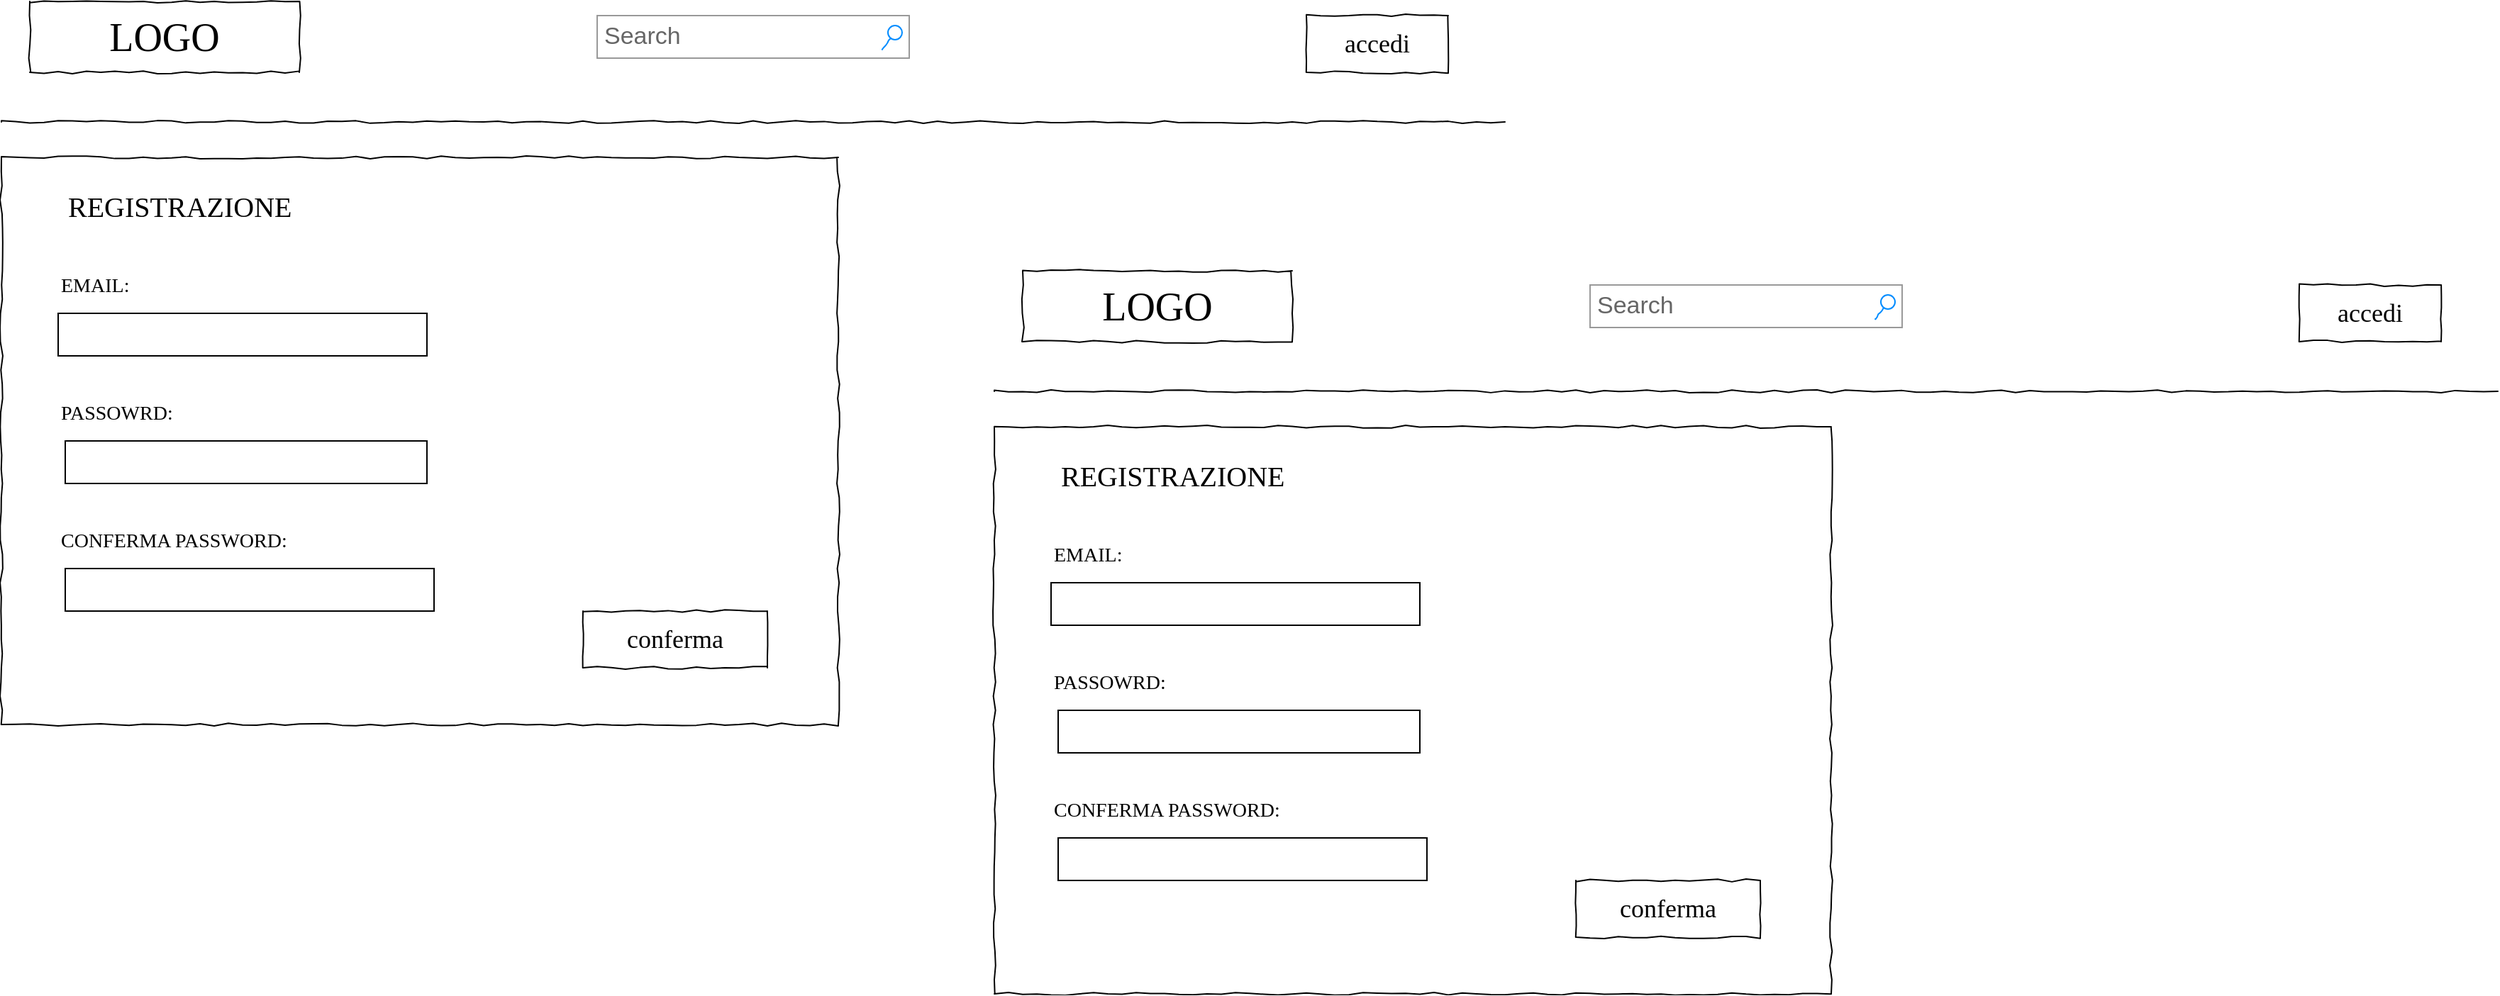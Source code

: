 <mxfile version="15.9.4" type="device"><diagram name="Page-1" id="03018318-947c-dd8e-b7a3-06fadd420f32"><mxGraphModel dx="1563" dy="659" grid="1" gridSize="10" guides="1" tooltips="1" connect="1" arrows="1" fold="1" page="1" pageScale="1" pageWidth="1100" pageHeight="850" background="#ffffff" math="0" shadow="0"><root><mxCell id="0"/><mxCell id="1" parent="0"/><mxCell id="677b7b8949515195-2" value="LOGO" style="whiteSpace=wrap;html=1;rounded=0;shadow=0;labelBackgroundColor=none;strokeWidth=1;fontFamily=Verdana;fontSize=28;align=center;comic=1;" parent="1" vertex="1"><mxGeometry x="40" y="60" width="190" height="50" as="geometry"/></mxCell><mxCell id="677b7b8949515195-8" value="" style="whiteSpace=wrap;html=1;rounded=0;shadow=0;labelBackgroundColor=none;strokeWidth=1;fillColor=none;fontFamily=Verdana;fontSize=12;align=center;comic=1;" parent="1" vertex="1"><mxGeometry x="20" y="170" width="590" height="400" as="geometry"/></mxCell><mxCell id="677b7b8949515195-9" value="" style="line;strokeWidth=1;html=1;rounded=0;shadow=0;labelBackgroundColor=none;fillColor=none;fontFamily=Verdana;fontSize=14;fontColor=#000000;align=center;comic=1;" parent="1" vertex="1"><mxGeometry x="20" y="140" width="1060" height="10" as="geometry"/></mxCell><mxCell id="677b7b8949515195-30" value="REGISTRAZIONE" style="text;html=1;points=[];align=left;verticalAlign=top;spacingTop=-4;fontSize=20;fontFamily=Verdana" parent="1" vertex="1"><mxGeometry x="65" y="190" width="120" height="30" as="geometry"/></mxCell><mxCell id="677b7b8949515195-31" value="PASSOWRD:" style="text;html=1;points=[];align=left;verticalAlign=top;spacingTop=-4;fontSize=14;fontFamily=Verdana" parent="1" vertex="1"><mxGeometry x="60" y="340" width="170" height="20" as="geometry"/></mxCell><mxCell id="677b7b8949515195-33" value="CONFERMA PASSWORD:" style="text;html=1;points=[];align=left;verticalAlign=top;spacingTop=-4;fontSize=14;fontFamily=Verdana" parent="1" vertex="1"><mxGeometry x="60" y="430" width="170" height="20" as="geometry"/></mxCell><mxCell id="677b7b8949515195-39" value="EMAIL:&amp;nbsp;&lt;br&gt;" style="text;html=1;points=[];align=left;verticalAlign=top;spacingTop=-4;fontSize=14;fontFamily=Verdana" parent="1" vertex="1"><mxGeometry x="60" y="250" width="170" height="20" as="geometry"/></mxCell><mxCell id="omU20oncwOAitF1MODHN-4" value="accedi" style="whiteSpace=wrap;html=1;rounded=0;shadow=0;labelBackgroundColor=none;strokeWidth=1;fontFamily=Verdana;fontSize=18;align=center;comic=1;" parent="1" vertex="1"><mxGeometry x="940" y="70" width="100" height="40" as="geometry"/></mxCell><mxCell id="677b7b8949515195-3" value="Search" style="strokeWidth=1;shadow=0;dashed=0;align=center;html=1;shape=mxgraph.mockup.forms.searchBox;strokeColor=#999999;mainText=;strokeColor2=#008cff;fontColor=#666666;fontSize=17;align=left;spacingLeft=3;rounded=0;labelBackgroundColor=none;comic=1;" parent="1" vertex="1"><mxGeometry x="440" y="70" width="220" height="30" as="geometry"/></mxCell><mxCell id="omU20oncwOAitF1MODHN-9" value="" style="rounded=0;whiteSpace=wrap;html=1;" parent="1" vertex="1"><mxGeometry x="60" y="280" width="260" height="30" as="geometry"/></mxCell><mxCell id="omU20oncwOAitF1MODHN-10" value="" style="rounded=0;whiteSpace=wrap;html=1;" parent="1" vertex="1"><mxGeometry x="65" y="370" width="255" height="30" as="geometry"/></mxCell><mxCell id="omU20oncwOAitF1MODHN-13" value="" style="rounded=0;whiteSpace=wrap;html=1;" parent="1" vertex="1"><mxGeometry x="65" y="460" width="260" height="30" as="geometry"/></mxCell><mxCell id="62rokBe1OAT5XDdCMX64-1" value="conferma" style="whiteSpace=wrap;html=1;rounded=0;shadow=0;labelBackgroundColor=none;strokeWidth=1;fontFamily=Verdana;fontSize=18;align=center;comic=1;" vertex="1" parent="1"><mxGeometry x="430" y="490" width="130" height="40" as="geometry"/></mxCell><mxCell id="62rokBe1OAT5XDdCMX64-2" value="LOGO" style="whiteSpace=wrap;html=1;rounded=0;shadow=0;labelBackgroundColor=none;strokeWidth=1;fontFamily=Verdana;fontSize=28;align=center;comic=1;" vertex="1" parent="1"><mxGeometry x="740" y="250" width="190" height="50" as="geometry"/></mxCell><mxCell id="62rokBe1OAT5XDdCMX64-3" value="" style="whiteSpace=wrap;html=1;rounded=0;shadow=0;labelBackgroundColor=none;strokeWidth=1;fillColor=none;fontFamily=Verdana;fontSize=12;align=center;comic=1;" vertex="1" parent="1"><mxGeometry x="720" y="360" width="590" height="400" as="geometry"/></mxCell><mxCell id="62rokBe1OAT5XDdCMX64-4" value="" style="line;strokeWidth=1;html=1;rounded=0;shadow=0;labelBackgroundColor=none;fillColor=none;fontFamily=Verdana;fontSize=14;fontColor=#000000;align=center;comic=1;" vertex="1" parent="1"><mxGeometry x="720" y="330" width="1060" height="10" as="geometry"/></mxCell><mxCell id="62rokBe1OAT5XDdCMX64-5" value="REGISTRAZIONE" style="text;html=1;points=[];align=left;verticalAlign=top;spacingTop=-4;fontSize=20;fontFamily=Verdana" vertex="1" parent="1"><mxGeometry x="765" y="380" width="120" height="30" as="geometry"/></mxCell><mxCell id="62rokBe1OAT5XDdCMX64-6" value="PASSOWRD:" style="text;html=1;points=[];align=left;verticalAlign=top;spacingTop=-4;fontSize=14;fontFamily=Verdana" vertex="1" parent="1"><mxGeometry x="760" y="530" width="170" height="20" as="geometry"/></mxCell><mxCell id="62rokBe1OAT5XDdCMX64-7" value="CONFERMA PASSWORD:" style="text;html=1;points=[];align=left;verticalAlign=top;spacingTop=-4;fontSize=14;fontFamily=Verdana" vertex="1" parent="1"><mxGeometry x="760" y="620" width="170" height="20" as="geometry"/></mxCell><mxCell id="62rokBe1OAT5XDdCMX64-8" value="EMAIL:&amp;nbsp;&lt;br&gt;" style="text;html=1;points=[];align=left;verticalAlign=top;spacingTop=-4;fontSize=14;fontFamily=Verdana" vertex="1" parent="1"><mxGeometry x="760" y="440" width="170" height="20" as="geometry"/></mxCell><mxCell id="62rokBe1OAT5XDdCMX64-9" value="accedi" style="whiteSpace=wrap;html=1;rounded=0;shadow=0;labelBackgroundColor=none;strokeWidth=1;fontFamily=Verdana;fontSize=18;align=center;comic=1;" vertex="1" parent="1"><mxGeometry x="1640" y="260" width="100" height="40" as="geometry"/></mxCell><mxCell id="62rokBe1OAT5XDdCMX64-10" value="Search" style="strokeWidth=1;shadow=0;dashed=0;align=center;html=1;shape=mxgraph.mockup.forms.searchBox;strokeColor=#999999;mainText=;strokeColor2=#008cff;fontColor=#666666;fontSize=17;align=left;spacingLeft=3;rounded=0;labelBackgroundColor=none;comic=1;" vertex="1" parent="1"><mxGeometry x="1140" y="260" width="220" height="30" as="geometry"/></mxCell><mxCell id="62rokBe1OAT5XDdCMX64-11" value="" style="rounded=0;whiteSpace=wrap;html=1;" vertex="1" parent="1"><mxGeometry x="760" y="470" width="260" height="30" as="geometry"/></mxCell><mxCell id="62rokBe1OAT5XDdCMX64-12" value="" style="rounded=0;whiteSpace=wrap;html=1;" vertex="1" parent="1"><mxGeometry x="765" y="560" width="255" height="30" as="geometry"/></mxCell><mxCell id="62rokBe1OAT5XDdCMX64-13" value="" style="rounded=0;whiteSpace=wrap;html=1;" vertex="1" parent="1"><mxGeometry x="765" y="650" width="260" height="30" as="geometry"/></mxCell><mxCell id="62rokBe1OAT5XDdCMX64-14" value="conferma" style="whiteSpace=wrap;html=1;rounded=0;shadow=0;labelBackgroundColor=none;strokeWidth=1;fontFamily=Verdana;fontSize=18;align=center;comic=1;" vertex="1" parent="1"><mxGeometry x="1130" y="680" width="130" height="40" as="geometry"/></mxCell></root></mxGraphModel></diagram></mxfile>
